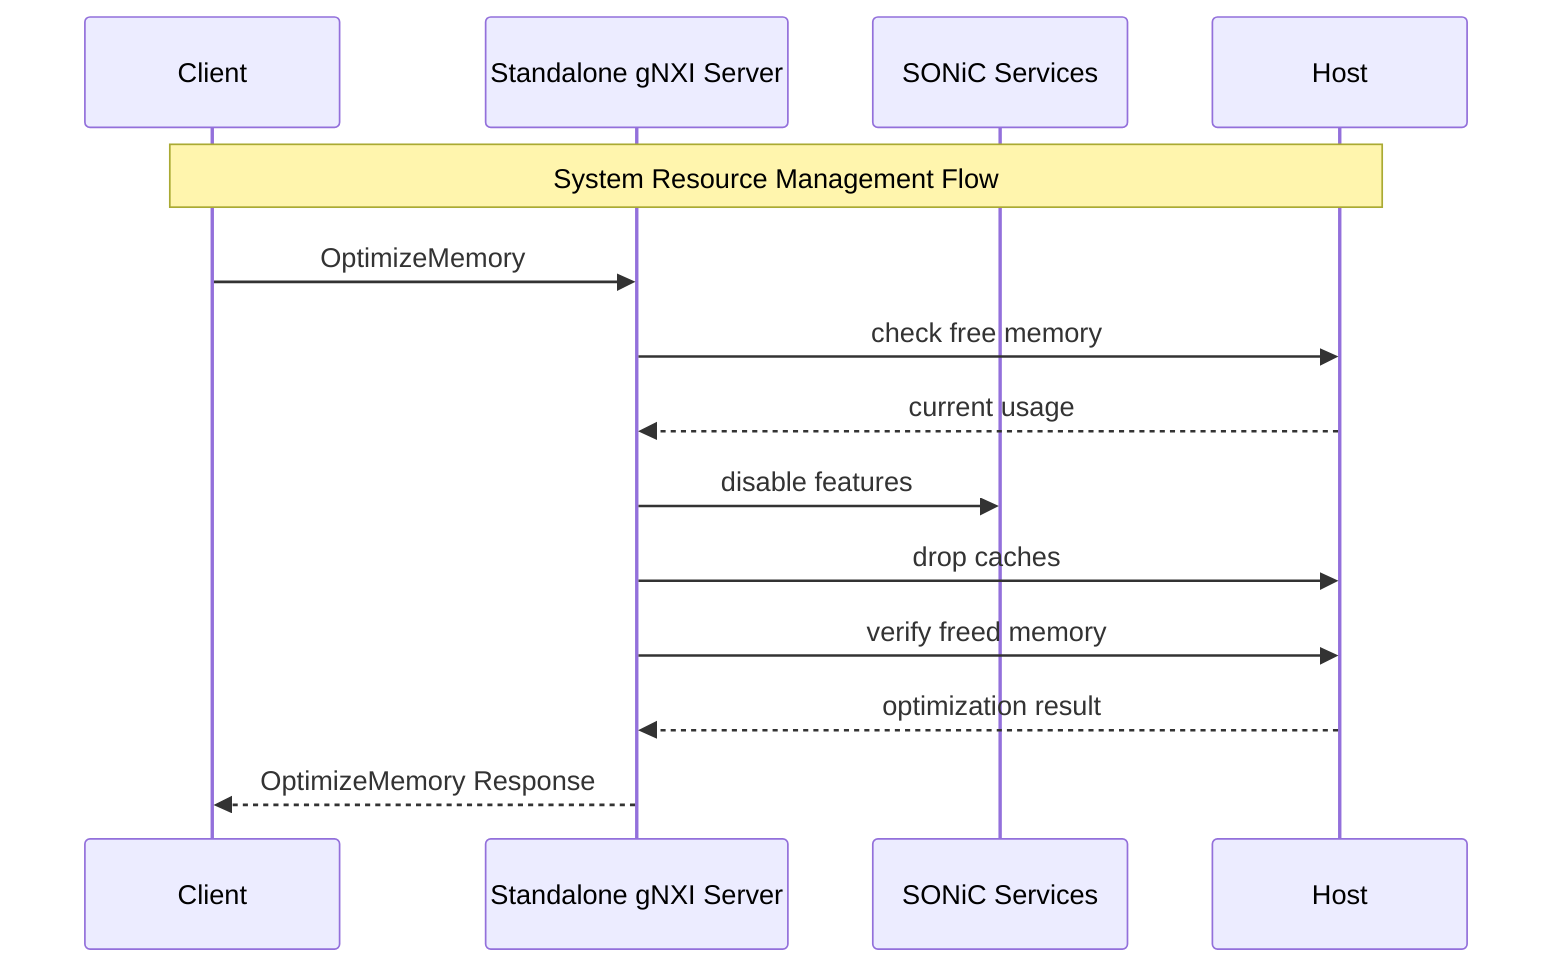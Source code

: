 sequenceDiagram
    participant Client as Client
    participant Service as Standalone gNXI Server
    participant SonicServices as SONiC Services
    participant Host as Host

    Note over Client,Host: System Resource Management Flow
    Client->>Service: OptimizeMemory
    Service->>Host: check free memory
    Host-->>Service: current usage
    Service->>SonicServices: disable features
    Service->>Host: drop caches
    Service->>Host: verify freed memory
    Host-->>Service: optimization result
    Service-->>Client: OptimizeMemory Response